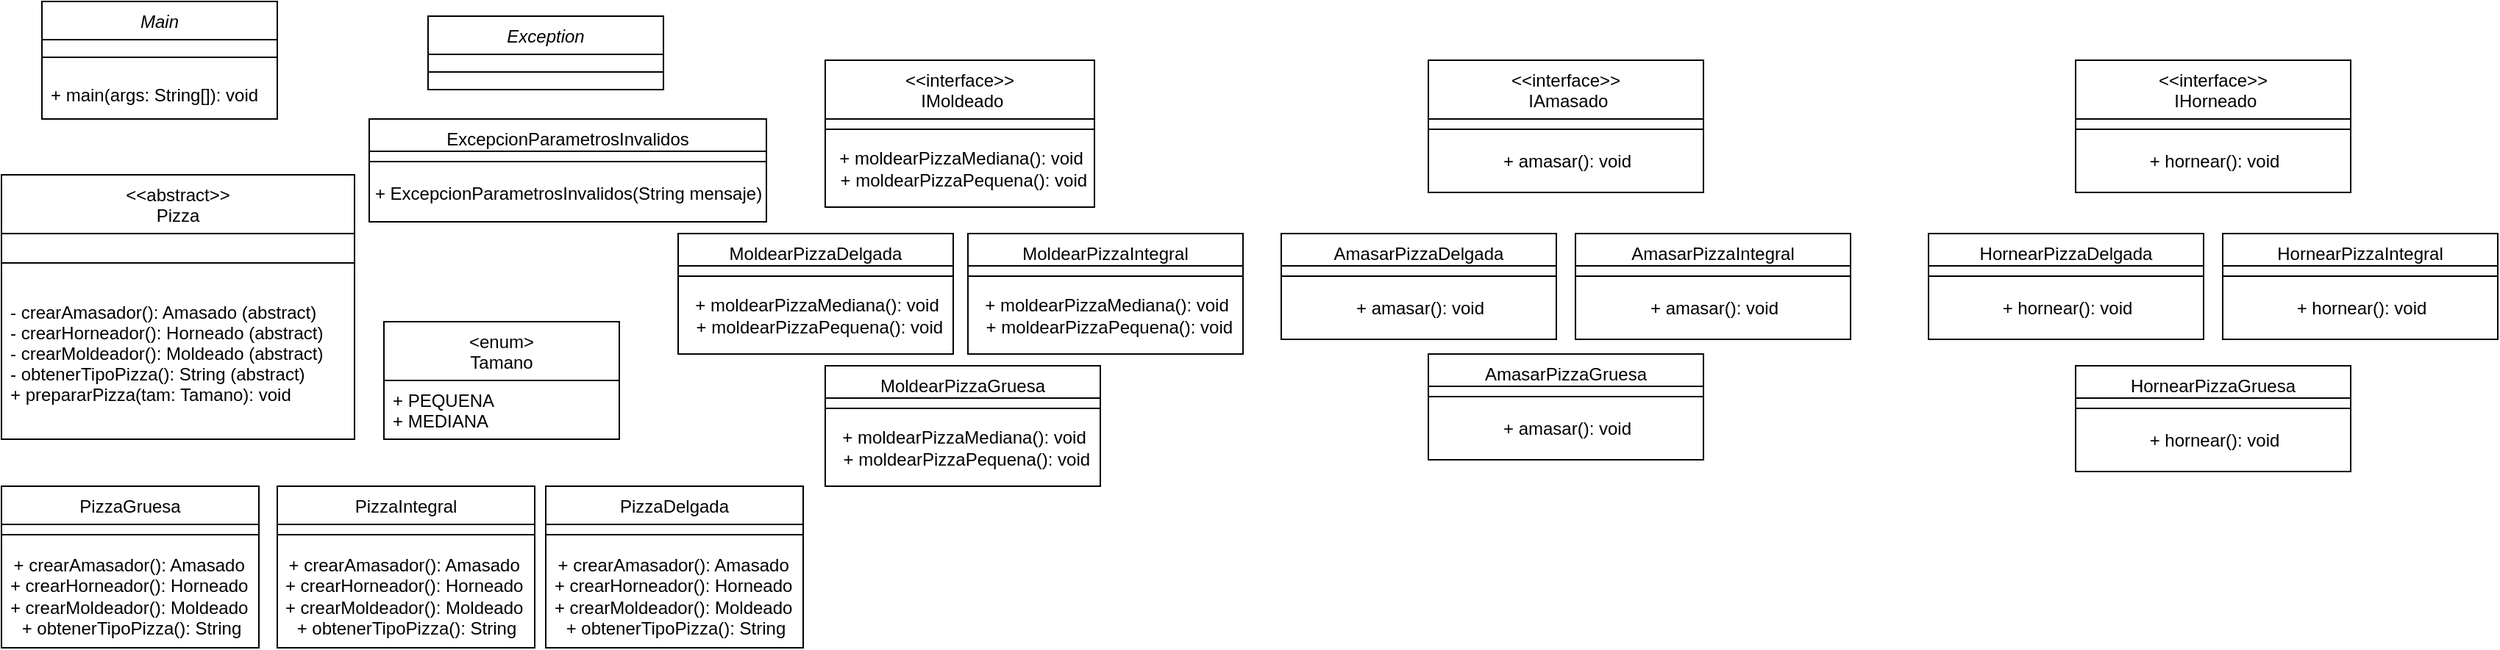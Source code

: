 <mxfile version="24.7.5">
  <diagram id="C5RBs43oDa-KdzZeNtuy" name="Page-1">
    <mxGraphModel dx="780" dy="544" grid="1" gridSize="10" guides="1" tooltips="1" connect="1" arrows="1" fold="1" page="1" pageScale="1" pageWidth="827" pageHeight="1169" math="0" shadow="0">
      <root>
        <mxCell id="WIyWlLk6GJQsqaUBKTNV-0" />
        <mxCell id="WIyWlLk6GJQsqaUBKTNV-1" parent="WIyWlLk6GJQsqaUBKTNV-0" />
        <mxCell id="zkfFHV4jXpPFQw0GAbJ--0" value="Main" style="swimlane;fontStyle=2;align=center;verticalAlign=top;childLayout=stackLayout;horizontal=1;startSize=26;horizontalStack=0;resizeParent=1;resizeLast=0;collapsible=1;marginBottom=0;rounded=0;shadow=0;strokeWidth=1;" parent="WIyWlLk6GJQsqaUBKTNV-1" vertex="1">
          <mxGeometry x="37.5" y="20" width="160" height="80" as="geometry">
            <mxRectangle x="230" y="140" width="160" height="26" as="alternateBounds" />
          </mxGeometry>
        </mxCell>
        <mxCell id="zkfFHV4jXpPFQw0GAbJ--4" value="" style="line;html=1;strokeWidth=1;align=left;verticalAlign=middle;spacingTop=-1;spacingLeft=3;spacingRight=3;rotatable=0;labelPosition=right;points=[];portConstraint=eastwest;" parent="zkfFHV4jXpPFQw0GAbJ--0" vertex="1">
          <mxGeometry y="26" width="160" height="24" as="geometry" />
        </mxCell>
        <mxCell id="zkfFHV4jXpPFQw0GAbJ--5" value=" + main(args: String[]): void" style="text;align=left;verticalAlign=top;spacingLeft=4;spacingRight=4;overflow=hidden;rotatable=0;points=[[0,0.5],[1,0.5]];portConstraint=eastwest;" parent="zkfFHV4jXpPFQw0GAbJ--0" vertex="1">
          <mxGeometry y="50" width="160" height="30" as="geometry" />
        </mxCell>
        <mxCell id="zkfFHV4jXpPFQw0GAbJ--6" value="&lt;&lt;abstract&gt;&gt;&#xa;Pizza" style="swimlane;fontStyle=0;align=center;verticalAlign=top;childLayout=stackLayout;horizontal=1;startSize=40;horizontalStack=0;resizeParent=1;resizeLast=0;collapsible=1;marginBottom=0;rounded=0;shadow=0;strokeWidth=1;" parent="WIyWlLk6GJQsqaUBKTNV-1" vertex="1">
          <mxGeometry x="10" y="138" width="240" height="180" as="geometry">
            <mxRectangle x="130" y="380" width="160" height="26" as="alternateBounds" />
          </mxGeometry>
        </mxCell>
        <mxCell id="zkfFHV4jXpPFQw0GAbJ--9" value="" style="line;html=1;strokeWidth=1;align=left;verticalAlign=middle;spacingTop=-1;spacingLeft=3;spacingRight=3;rotatable=0;labelPosition=right;points=[];portConstraint=eastwest;" parent="zkfFHV4jXpPFQw0GAbJ--6" vertex="1">
          <mxGeometry y="40" width="240" height="40" as="geometry" />
        </mxCell>
        <mxCell id="zkfFHV4jXpPFQw0GAbJ--10" value="- crearAmasador(): Amasado (abstract) &#xa;- crearHorneador(): Horneado (abstract) &#xa;- crearMoldeador(): Moldeado (abstract) &#xa;- obtenerTipoPizza(): String (abstract) &#xa;+ prepararPizza(tam: Tamano): void" style="text;align=left;verticalAlign=top;spacingLeft=4;spacingRight=4;overflow=hidden;rotatable=0;points=[[0,0.5],[1,0.5]];portConstraint=eastwest;fontStyle=0" parent="zkfFHV4jXpPFQw0GAbJ--6" vertex="1">
          <mxGeometry y="80" width="240" height="100" as="geometry" />
        </mxCell>
        <mxCell id="zkfFHV4jXpPFQw0GAbJ--13" value="PizzaDelgada" style="swimlane;fontStyle=0;align=center;verticalAlign=top;childLayout=stackLayout;horizontal=1;startSize=26;horizontalStack=0;resizeParent=1;resizeLast=0;collapsible=1;marginBottom=0;rounded=0;shadow=0;strokeWidth=1;" parent="WIyWlLk6GJQsqaUBKTNV-1" vertex="1">
          <mxGeometry x="380" y="350" width="175" height="110" as="geometry">
            <mxRectangle x="340" y="380" width="170" height="26" as="alternateBounds" />
          </mxGeometry>
        </mxCell>
        <mxCell id="zkfFHV4jXpPFQw0GAbJ--15" value="" style="line;html=1;strokeWidth=1;align=left;verticalAlign=middle;spacingTop=-1;spacingLeft=3;spacingRight=3;rotatable=0;labelPosition=right;points=[];portConstraint=eastwest;" parent="zkfFHV4jXpPFQw0GAbJ--13" vertex="1">
          <mxGeometry y="26" width="175" height="14" as="geometry" />
        </mxCell>
        <mxCell id="V5urwpfPDVQoyYHqRh3s-0" value="+ crearAmasador(): Amasado&amp;nbsp;&lt;br&gt;+ crearHorneador(): Horneado&amp;nbsp;&lt;br&gt;+ crearMoldeador(): Moldeado&amp;nbsp;&lt;br&gt;+ obtenerTipoPizza(): String" style="text;html=1;align=center;verticalAlign=middle;resizable=0;points=[];autosize=1;strokeColor=none;fillColor=none;" vertex="1" parent="zkfFHV4jXpPFQw0GAbJ--13">
          <mxGeometry y="40" width="175" height="70" as="geometry" />
        </mxCell>
        <mxCell id="zkfFHV4jXpPFQw0GAbJ--17" value="&lt;enum&gt;&#xa;Tamano" style="swimlane;fontStyle=0;align=center;verticalAlign=top;childLayout=stackLayout;horizontal=1;startSize=40;horizontalStack=0;resizeParent=1;resizeLast=0;collapsible=1;marginBottom=0;rounded=0;shadow=0;strokeWidth=1;" parent="WIyWlLk6GJQsqaUBKTNV-1" vertex="1">
          <mxGeometry x="270" y="238" width="160" height="80" as="geometry">
            <mxRectangle x="550" y="140" width="160" height="26" as="alternateBounds" />
          </mxGeometry>
        </mxCell>
        <mxCell id="zkfFHV4jXpPFQw0GAbJ--24" value="+ PEQUENA &#xa;+ MEDIANA" style="text;align=left;verticalAlign=top;spacingLeft=4;spacingRight=4;overflow=hidden;rotatable=0;points=[[0,0.5],[1,0.5]];portConstraint=eastwest;" parent="zkfFHV4jXpPFQw0GAbJ--17" vertex="1">
          <mxGeometry y="40" width="160" height="40" as="geometry" />
        </mxCell>
        <mxCell id="V5urwpfPDVQoyYHqRh3s-1" value="PizzaGruesa" style="swimlane;fontStyle=0;align=center;verticalAlign=top;childLayout=stackLayout;horizontal=1;startSize=26;horizontalStack=0;resizeParent=1;resizeLast=0;collapsible=1;marginBottom=0;rounded=0;shadow=0;strokeWidth=1;" vertex="1" parent="WIyWlLk6GJQsqaUBKTNV-1">
          <mxGeometry x="10" y="350" width="175" height="110" as="geometry">
            <mxRectangle x="340" y="380" width="170" height="26" as="alternateBounds" />
          </mxGeometry>
        </mxCell>
        <mxCell id="V5urwpfPDVQoyYHqRh3s-2" value="" style="line;html=1;strokeWidth=1;align=left;verticalAlign=middle;spacingTop=-1;spacingLeft=3;spacingRight=3;rotatable=0;labelPosition=right;points=[];portConstraint=eastwest;" vertex="1" parent="V5urwpfPDVQoyYHqRh3s-1">
          <mxGeometry y="26" width="175" height="14" as="geometry" />
        </mxCell>
        <mxCell id="V5urwpfPDVQoyYHqRh3s-3" value="+ crearAmasador(): Amasado&amp;nbsp;&lt;br&gt;+ crearHorneador(): Horneado&amp;nbsp;&lt;br&gt;+ crearMoldeador(): Moldeado&amp;nbsp;&lt;br&gt;+ obtenerTipoPizza(): String" style="text;html=1;align=center;verticalAlign=middle;resizable=0;points=[];autosize=1;strokeColor=none;fillColor=none;" vertex="1" parent="V5urwpfPDVQoyYHqRh3s-1">
          <mxGeometry y="40" width="175" height="70" as="geometry" />
        </mxCell>
        <mxCell id="V5urwpfPDVQoyYHqRh3s-4" value="PizzaIntegral" style="swimlane;fontStyle=0;align=center;verticalAlign=top;childLayout=stackLayout;horizontal=1;startSize=26;horizontalStack=0;resizeParent=1;resizeLast=0;collapsible=1;marginBottom=0;rounded=0;shadow=0;strokeWidth=1;" vertex="1" parent="WIyWlLk6GJQsqaUBKTNV-1">
          <mxGeometry x="197.5" y="350" width="175" height="110" as="geometry">
            <mxRectangle x="340" y="380" width="170" height="26" as="alternateBounds" />
          </mxGeometry>
        </mxCell>
        <mxCell id="V5urwpfPDVQoyYHqRh3s-5" value="" style="line;html=1;strokeWidth=1;align=left;verticalAlign=middle;spacingTop=-1;spacingLeft=3;spacingRight=3;rotatable=0;labelPosition=right;points=[];portConstraint=eastwest;" vertex="1" parent="V5urwpfPDVQoyYHqRh3s-4">
          <mxGeometry y="26" width="175" height="14" as="geometry" />
        </mxCell>
        <mxCell id="V5urwpfPDVQoyYHqRh3s-6" value="+ crearAmasador(): Amasado&amp;nbsp;&lt;br&gt;+ crearHorneador(): Horneado&amp;nbsp;&lt;br&gt;+ crearMoldeador(): Moldeado&amp;nbsp;&lt;br&gt;+ obtenerTipoPizza(): String" style="text;html=1;align=center;verticalAlign=middle;resizable=0;points=[];autosize=1;strokeColor=none;fillColor=none;" vertex="1" parent="V5urwpfPDVQoyYHqRh3s-4">
          <mxGeometry y="40" width="175" height="70" as="geometry" />
        </mxCell>
        <mxCell id="V5urwpfPDVQoyYHqRh3s-7" value="&lt;&lt;interface&gt;&gt;&#xa; IMoldeado " style="swimlane;fontStyle=0;align=center;verticalAlign=top;childLayout=stackLayout;horizontal=1;startSize=40;horizontalStack=0;resizeParent=1;resizeLast=0;collapsible=1;marginBottom=0;rounded=0;shadow=0;strokeWidth=1;" vertex="1" parent="WIyWlLk6GJQsqaUBKTNV-1">
          <mxGeometry x="570" y="60" width="183" height="100" as="geometry">
            <mxRectangle x="340" y="380" width="170" height="26" as="alternateBounds" />
          </mxGeometry>
        </mxCell>
        <mxCell id="V5urwpfPDVQoyYHqRh3s-8" value="" style="line;html=1;strokeWidth=1;align=left;verticalAlign=middle;spacingTop=-1;spacingLeft=3;spacingRight=3;rotatable=0;labelPosition=right;points=[];portConstraint=eastwest;" vertex="1" parent="V5urwpfPDVQoyYHqRh3s-7">
          <mxGeometry y="40" width="183" height="14" as="geometry" />
        </mxCell>
        <mxCell id="V5urwpfPDVQoyYHqRh3s-9" value="+ moldearPizzaMediana(): void&lt;div&gt;&amp;nbsp;+ moldearPizzaPequena(): void&lt;/div&gt;" style="text;html=1;align=center;verticalAlign=middle;resizable=0;points=[];autosize=1;strokeColor=none;fillColor=none;" vertex="1" parent="V5urwpfPDVQoyYHqRh3s-7">
          <mxGeometry y="54" width="183" height="40" as="geometry" />
        </mxCell>
        <mxCell id="V5urwpfPDVQoyYHqRh3s-10" value="&lt;&lt;interface&gt;&gt;&#xa; IAmasado" style="swimlane;fontStyle=0;align=center;verticalAlign=top;childLayout=stackLayout;horizontal=1;startSize=40;horizontalStack=0;resizeParent=1;resizeLast=0;collapsible=1;marginBottom=0;rounded=0;shadow=0;strokeWidth=1;" vertex="1" parent="WIyWlLk6GJQsqaUBKTNV-1">
          <mxGeometry x="980" y="60" width="187" height="90" as="geometry">
            <mxRectangle x="340" y="380" width="170" height="26" as="alternateBounds" />
          </mxGeometry>
        </mxCell>
        <mxCell id="V5urwpfPDVQoyYHqRh3s-11" value="" style="line;html=1;strokeWidth=1;align=left;verticalAlign=middle;spacingTop=-1;spacingLeft=3;spacingRight=3;rotatable=0;labelPosition=right;points=[];portConstraint=eastwest;" vertex="1" parent="V5urwpfPDVQoyYHqRh3s-10">
          <mxGeometry y="40" width="187" height="14" as="geometry" />
        </mxCell>
        <mxCell id="V5urwpfPDVQoyYHqRh3s-12" value="+ amasar(): void" style="text;html=1;align=center;verticalAlign=middle;resizable=0;points=[];autosize=1;strokeColor=none;fillColor=none;" vertex="1" parent="V5urwpfPDVQoyYHqRh3s-10">
          <mxGeometry y="54" width="187" height="30" as="geometry" />
        </mxCell>
        <mxCell id="V5urwpfPDVQoyYHqRh3s-13" value="&lt;&lt;interface&gt;&gt;&#xa; IHorneado" style="swimlane;fontStyle=0;align=center;verticalAlign=top;childLayout=stackLayout;horizontal=1;startSize=40;horizontalStack=0;resizeParent=1;resizeLast=0;collapsible=1;marginBottom=0;rounded=0;shadow=0;strokeWidth=1;" vertex="1" parent="WIyWlLk6GJQsqaUBKTNV-1">
          <mxGeometry x="1420" y="60" width="187" height="90" as="geometry">
            <mxRectangle x="340" y="380" width="170" height="26" as="alternateBounds" />
          </mxGeometry>
        </mxCell>
        <mxCell id="V5urwpfPDVQoyYHqRh3s-14" value="" style="line;html=1;strokeWidth=1;align=left;verticalAlign=middle;spacingTop=-1;spacingLeft=3;spacingRight=3;rotatable=0;labelPosition=right;points=[];portConstraint=eastwest;" vertex="1" parent="V5urwpfPDVQoyYHqRh3s-13">
          <mxGeometry y="40" width="187" height="14" as="geometry" />
        </mxCell>
        <mxCell id="V5urwpfPDVQoyYHqRh3s-15" value="+ hornear(): void" style="text;html=1;align=center;verticalAlign=middle;resizable=0;points=[];autosize=1;strokeColor=none;fillColor=none;" vertex="1" parent="V5urwpfPDVQoyYHqRh3s-13">
          <mxGeometry y="54" width="187" height="30" as="geometry" />
        </mxCell>
        <mxCell id="V5urwpfPDVQoyYHqRh3s-17" value="MoldearPizzaDelgada " style="swimlane;fontStyle=0;align=center;verticalAlign=top;childLayout=stackLayout;horizontal=1;startSize=22;horizontalStack=0;resizeParent=1;resizeLast=0;collapsible=1;marginBottom=0;rounded=0;shadow=0;strokeWidth=1;" vertex="1" parent="WIyWlLk6GJQsqaUBKTNV-1">
          <mxGeometry x="470" y="178" width="187" height="82" as="geometry">
            <mxRectangle x="340" y="380" width="170" height="26" as="alternateBounds" />
          </mxGeometry>
        </mxCell>
        <mxCell id="V5urwpfPDVQoyYHqRh3s-18" value="" style="line;html=1;strokeWidth=1;align=left;verticalAlign=middle;spacingTop=-1;spacingLeft=3;spacingRight=3;rotatable=0;labelPosition=right;points=[];portConstraint=eastwest;" vertex="1" parent="V5urwpfPDVQoyYHqRh3s-17">
          <mxGeometry y="22" width="187" height="14" as="geometry" />
        </mxCell>
        <mxCell id="V5urwpfPDVQoyYHqRh3s-19" value="+ moldearPizzaMediana(): void&lt;div&gt;&amp;nbsp;+ moldearPizzaPequena(): void&lt;br&gt;&lt;/div&gt;" style="text;html=1;align=center;verticalAlign=middle;resizable=0;points=[];autosize=1;strokeColor=none;fillColor=none;" vertex="1" parent="V5urwpfPDVQoyYHqRh3s-17">
          <mxGeometry y="36" width="187" height="40" as="geometry" />
        </mxCell>
        <mxCell id="V5urwpfPDVQoyYHqRh3s-20" value="MoldearPizzaIntegral" style="swimlane;fontStyle=0;align=center;verticalAlign=top;childLayout=stackLayout;horizontal=1;startSize=22;horizontalStack=0;resizeParent=1;resizeLast=0;collapsible=1;marginBottom=0;rounded=0;shadow=0;strokeWidth=1;" vertex="1" parent="WIyWlLk6GJQsqaUBKTNV-1">
          <mxGeometry x="667" y="178" width="187" height="82" as="geometry">
            <mxRectangle x="340" y="380" width="170" height="26" as="alternateBounds" />
          </mxGeometry>
        </mxCell>
        <mxCell id="V5urwpfPDVQoyYHqRh3s-21" value="" style="line;html=1;strokeWidth=1;align=left;verticalAlign=middle;spacingTop=-1;spacingLeft=3;spacingRight=3;rotatable=0;labelPosition=right;points=[];portConstraint=eastwest;" vertex="1" parent="V5urwpfPDVQoyYHqRh3s-20">
          <mxGeometry y="22" width="187" height="14" as="geometry" />
        </mxCell>
        <mxCell id="V5urwpfPDVQoyYHqRh3s-22" value="+ moldearPizzaMediana(): void&lt;div&gt;&amp;nbsp;+ moldearPizzaPequena(): void&lt;br&gt;&lt;/div&gt;" style="text;html=1;align=center;verticalAlign=middle;resizable=0;points=[];autosize=1;strokeColor=none;fillColor=none;" vertex="1" parent="V5urwpfPDVQoyYHqRh3s-20">
          <mxGeometry y="36" width="187" height="40" as="geometry" />
        </mxCell>
        <mxCell id="V5urwpfPDVQoyYHqRh3s-23" value="MoldearPizzaGruesa" style="swimlane;fontStyle=0;align=center;verticalAlign=top;childLayout=stackLayout;horizontal=1;startSize=22;horizontalStack=0;resizeParent=1;resizeLast=0;collapsible=1;marginBottom=0;rounded=0;shadow=0;strokeWidth=1;" vertex="1" parent="WIyWlLk6GJQsqaUBKTNV-1">
          <mxGeometry x="570" y="268" width="187" height="82" as="geometry">
            <mxRectangle x="340" y="380" width="170" height="26" as="alternateBounds" />
          </mxGeometry>
        </mxCell>
        <mxCell id="V5urwpfPDVQoyYHqRh3s-24" value="" style="line;html=1;strokeWidth=1;align=left;verticalAlign=middle;spacingTop=-1;spacingLeft=3;spacingRight=3;rotatable=0;labelPosition=right;points=[];portConstraint=eastwest;" vertex="1" parent="V5urwpfPDVQoyYHqRh3s-23">
          <mxGeometry y="22" width="187" height="14" as="geometry" />
        </mxCell>
        <mxCell id="V5urwpfPDVQoyYHqRh3s-25" value="+ moldearPizzaMediana(): void&lt;div&gt;&amp;nbsp;+ moldearPizzaPequena(): void&lt;br&gt;&lt;/div&gt;" style="text;html=1;align=center;verticalAlign=middle;resizable=0;points=[];autosize=1;strokeColor=none;fillColor=none;" vertex="1" parent="V5urwpfPDVQoyYHqRh3s-23">
          <mxGeometry y="36" width="187" height="40" as="geometry" />
        </mxCell>
        <mxCell id="V5urwpfPDVQoyYHqRh3s-26" value="AmasarPizzaDelgada" style="swimlane;fontStyle=0;align=center;verticalAlign=top;childLayout=stackLayout;horizontal=1;startSize=22;horizontalStack=0;resizeParent=1;resizeLast=0;collapsible=1;marginBottom=0;rounded=0;shadow=0;strokeWidth=1;" vertex="1" parent="WIyWlLk6GJQsqaUBKTNV-1">
          <mxGeometry x="880" y="178" width="187" height="72" as="geometry">
            <mxRectangle x="340" y="380" width="170" height="26" as="alternateBounds" />
          </mxGeometry>
        </mxCell>
        <mxCell id="V5urwpfPDVQoyYHqRh3s-27" value="" style="line;html=1;strokeWidth=1;align=left;verticalAlign=middle;spacingTop=-1;spacingLeft=3;spacingRight=3;rotatable=0;labelPosition=right;points=[];portConstraint=eastwest;" vertex="1" parent="V5urwpfPDVQoyYHqRh3s-26">
          <mxGeometry y="22" width="187" height="14" as="geometry" />
        </mxCell>
        <mxCell id="V5urwpfPDVQoyYHqRh3s-28" value="+ amasar(): void" style="text;html=1;align=center;verticalAlign=middle;resizable=0;points=[];autosize=1;strokeColor=none;fillColor=none;" vertex="1" parent="V5urwpfPDVQoyYHqRh3s-26">
          <mxGeometry y="36" width="187" height="30" as="geometry" />
        </mxCell>
        <mxCell id="V5urwpfPDVQoyYHqRh3s-29" value="AmasarPizzaIntegral" style="swimlane;fontStyle=0;align=center;verticalAlign=top;childLayout=stackLayout;horizontal=1;startSize=22;horizontalStack=0;resizeParent=1;resizeLast=0;collapsible=1;marginBottom=0;rounded=0;shadow=0;strokeWidth=1;" vertex="1" parent="WIyWlLk6GJQsqaUBKTNV-1">
          <mxGeometry x="1080" y="178" width="187" height="72" as="geometry">
            <mxRectangle x="340" y="380" width="170" height="26" as="alternateBounds" />
          </mxGeometry>
        </mxCell>
        <mxCell id="V5urwpfPDVQoyYHqRh3s-30" value="" style="line;html=1;strokeWidth=1;align=left;verticalAlign=middle;spacingTop=-1;spacingLeft=3;spacingRight=3;rotatable=0;labelPosition=right;points=[];portConstraint=eastwest;" vertex="1" parent="V5urwpfPDVQoyYHqRh3s-29">
          <mxGeometry y="22" width="187" height="14" as="geometry" />
        </mxCell>
        <mxCell id="V5urwpfPDVQoyYHqRh3s-31" value="+ amasar(): void" style="text;html=1;align=center;verticalAlign=middle;resizable=0;points=[];autosize=1;strokeColor=none;fillColor=none;" vertex="1" parent="V5urwpfPDVQoyYHqRh3s-29">
          <mxGeometry y="36" width="187" height="30" as="geometry" />
        </mxCell>
        <mxCell id="V5urwpfPDVQoyYHqRh3s-32" value="AmasarPizzaGruesa" style="swimlane;fontStyle=0;align=center;verticalAlign=top;childLayout=stackLayout;horizontal=1;startSize=22;horizontalStack=0;resizeParent=1;resizeLast=0;collapsible=1;marginBottom=0;rounded=0;shadow=0;strokeWidth=1;" vertex="1" parent="WIyWlLk6GJQsqaUBKTNV-1">
          <mxGeometry x="980" y="260" width="187" height="72" as="geometry">
            <mxRectangle x="340" y="380" width="170" height="26" as="alternateBounds" />
          </mxGeometry>
        </mxCell>
        <mxCell id="V5urwpfPDVQoyYHqRh3s-33" value="" style="line;html=1;strokeWidth=1;align=left;verticalAlign=middle;spacingTop=-1;spacingLeft=3;spacingRight=3;rotatable=0;labelPosition=right;points=[];portConstraint=eastwest;" vertex="1" parent="V5urwpfPDVQoyYHqRh3s-32">
          <mxGeometry y="22" width="187" height="14" as="geometry" />
        </mxCell>
        <mxCell id="V5urwpfPDVQoyYHqRh3s-34" value="+ amasar(): void" style="text;html=1;align=center;verticalAlign=middle;resizable=0;points=[];autosize=1;strokeColor=none;fillColor=none;" vertex="1" parent="V5urwpfPDVQoyYHqRh3s-32">
          <mxGeometry y="36" width="187" height="30" as="geometry" />
        </mxCell>
        <mxCell id="V5urwpfPDVQoyYHqRh3s-35" value="HornearPizzaDelgada" style="swimlane;fontStyle=0;align=center;verticalAlign=top;childLayout=stackLayout;horizontal=1;startSize=22;horizontalStack=0;resizeParent=1;resizeLast=0;collapsible=1;marginBottom=0;rounded=0;shadow=0;strokeWidth=1;" vertex="1" parent="WIyWlLk6GJQsqaUBKTNV-1">
          <mxGeometry x="1320" y="178" width="187" height="72" as="geometry">
            <mxRectangle x="340" y="380" width="170" height="26" as="alternateBounds" />
          </mxGeometry>
        </mxCell>
        <mxCell id="V5urwpfPDVQoyYHqRh3s-36" value="" style="line;html=1;strokeWidth=1;align=left;verticalAlign=middle;spacingTop=-1;spacingLeft=3;spacingRight=3;rotatable=0;labelPosition=right;points=[];portConstraint=eastwest;" vertex="1" parent="V5urwpfPDVQoyYHqRh3s-35">
          <mxGeometry y="22" width="187" height="14" as="geometry" />
        </mxCell>
        <mxCell id="V5urwpfPDVQoyYHqRh3s-37" value="+ hornear(): void" style="text;html=1;align=center;verticalAlign=middle;resizable=0;points=[];autosize=1;strokeColor=none;fillColor=none;" vertex="1" parent="V5urwpfPDVQoyYHqRh3s-35">
          <mxGeometry y="36" width="187" height="30" as="geometry" />
        </mxCell>
        <mxCell id="V5urwpfPDVQoyYHqRh3s-38" value="HornearPizzaIntegral" style="swimlane;fontStyle=0;align=center;verticalAlign=top;childLayout=stackLayout;horizontal=1;startSize=22;horizontalStack=0;resizeParent=1;resizeLast=0;collapsible=1;marginBottom=0;rounded=0;shadow=0;strokeWidth=1;" vertex="1" parent="WIyWlLk6GJQsqaUBKTNV-1">
          <mxGeometry x="1520" y="178" width="187" height="72" as="geometry">
            <mxRectangle x="340" y="380" width="170" height="26" as="alternateBounds" />
          </mxGeometry>
        </mxCell>
        <mxCell id="V5urwpfPDVQoyYHqRh3s-39" value="" style="line;html=1;strokeWidth=1;align=left;verticalAlign=middle;spacingTop=-1;spacingLeft=3;spacingRight=3;rotatable=0;labelPosition=right;points=[];portConstraint=eastwest;" vertex="1" parent="V5urwpfPDVQoyYHqRh3s-38">
          <mxGeometry y="22" width="187" height="14" as="geometry" />
        </mxCell>
        <mxCell id="V5urwpfPDVQoyYHqRh3s-40" value="+ hornear(): void" style="text;html=1;align=center;verticalAlign=middle;resizable=0;points=[];autosize=1;strokeColor=none;fillColor=none;" vertex="1" parent="V5urwpfPDVQoyYHqRh3s-38">
          <mxGeometry y="36" width="187" height="30" as="geometry" />
        </mxCell>
        <mxCell id="V5urwpfPDVQoyYHqRh3s-41" value="HornearPizzaGruesa" style="swimlane;fontStyle=0;align=center;verticalAlign=top;childLayout=stackLayout;horizontal=1;startSize=22;horizontalStack=0;resizeParent=1;resizeLast=0;collapsible=1;marginBottom=0;rounded=0;shadow=0;strokeWidth=1;" vertex="1" parent="WIyWlLk6GJQsqaUBKTNV-1">
          <mxGeometry x="1420" y="268" width="187" height="72" as="geometry">
            <mxRectangle x="340" y="380" width="170" height="26" as="alternateBounds" />
          </mxGeometry>
        </mxCell>
        <mxCell id="V5urwpfPDVQoyYHqRh3s-42" value="" style="line;html=1;strokeWidth=1;align=left;verticalAlign=middle;spacingTop=-1;spacingLeft=3;spacingRight=3;rotatable=0;labelPosition=right;points=[];portConstraint=eastwest;" vertex="1" parent="V5urwpfPDVQoyYHqRh3s-41">
          <mxGeometry y="22" width="187" height="14" as="geometry" />
        </mxCell>
        <mxCell id="V5urwpfPDVQoyYHqRh3s-43" value="+ hornear(): void" style="text;html=1;align=center;verticalAlign=middle;resizable=0;points=[];autosize=1;strokeColor=none;fillColor=none;" vertex="1" parent="V5urwpfPDVQoyYHqRh3s-41">
          <mxGeometry y="36" width="187" height="30" as="geometry" />
        </mxCell>
        <mxCell id="V5urwpfPDVQoyYHqRh3s-44" value="ExcepcionParametrosInvalidos" style="swimlane;fontStyle=0;align=center;verticalAlign=top;childLayout=stackLayout;horizontal=1;startSize=22;horizontalStack=0;resizeParent=1;resizeLast=0;collapsible=1;marginBottom=0;rounded=0;shadow=0;strokeWidth=1;" vertex="1" parent="WIyWlLk6GJQsqaUBKTNV-1">
          <mxGeometry x="260" y="100" width="270" height="70" as="geometry">
            <mxRectangle x="340" y="380" width="170" height="26" as="alternateBounds" />
          </mxGeometry>
        </mxCell>
        <mxCell id="V5urwpfPDVQoyYHqRh3s-45" value="" style="line;html=1;strokeWidth=1;align=left;verticalAlign=middle;spacingTop=-1;spacingLeft=3;spacingRight=3;rotatable=0;labelPosition=right;points=[];portConstraint=eastwest;" vertex="1" parent="V5urwpfPDVQoyYHqRh3s-44">
          <mxGeometry y="22" width="270" height="14" as="geometry" />
        </mxCell>
        <mxCell id="V5urwpfPDVQoyYHqRh3s-46" value="+ ExcepcionParametrosInvalidos(String mensaje)" style="text;html=1;align=center;verticalAlign=middle;resizable=0;points=[];autosize=1;strokeColor=none;fillColor=none;" vertex="1" parent="V5urwpfPDVQoyYHqRh3s-44">
          <mxGeometry y="36" width="270" height="30" as="geometry" />
        </mxCell>
        <mxCell id="V5urwpfPDVQoyYHqRh3s-48" value="Exception" style="swimlane;fontStyle=2;align=center;verticalAlign=top;childLayout=stackLayout;horizontal=1;startSize=26;horizontalStack=0;resizeParent=1;resizeLast=0;collapsible=1;marginBottom=0;rounded=0;shadow=0;strokeWidth=1;" vertex="1" parent="WIyWlLk6GJQsqaUBKTNV-1">
          <mxGeometry x="300" y="30" width="160" height="50" as="geometry">
            <mxRectangle x="230" y="140" width="160" height="26" as="alternateBounds" />
          </mxGeometry>
        </mxCell>
        <mxCell id="V5urwpfPDVQoyYHqRh3s-49" value="" style="line;html=1;strokeWidth=1;align=left;verticalAlign=middle;spacingTop=-1;spacingLeft=3;spacingRight=3;rotatable=0;labelPosition=right;points=[];portConstraint=eastwest;" vertex="1" parent="V5urwpfPDVQoyYHqRh3s-48">
          <mxGeometry y="26" width="160" height="24" as="geometry" />
        </mxCell>
      </root>
    </mxGraphModel>
  </diagram>
</mxfile>
